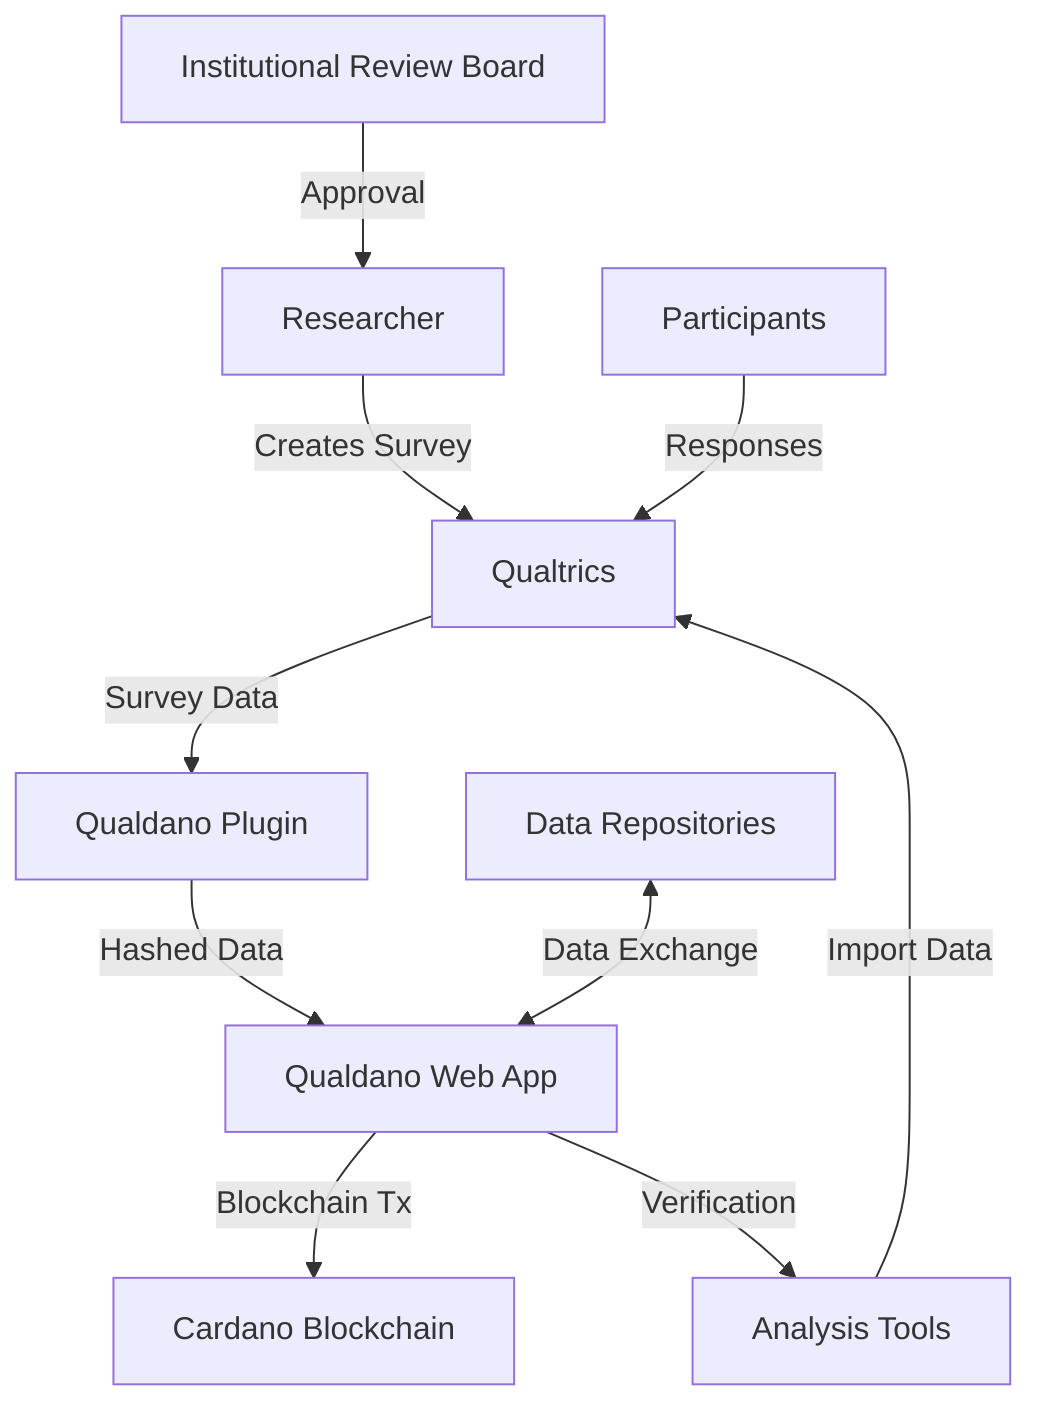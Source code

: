 graph TD
    A[Researcher] -->|Creates Survey| B[Qualtrics]
    B -->|Survey Data| C[Qualdano Plugin]
    C -->|Hashed Data| D[Qualdano Web App]
    D -->|Blockchain Tx| E[Cardano Blockchain]
    F[Participants] -->|Responses| B
    G[Analysis Tools] -->|Import Data| B
    D -->|Verification| G
    H[Institutional Review Board] -->|Approval| A
    I[Data Repositories] <-->|Data Exchange| D